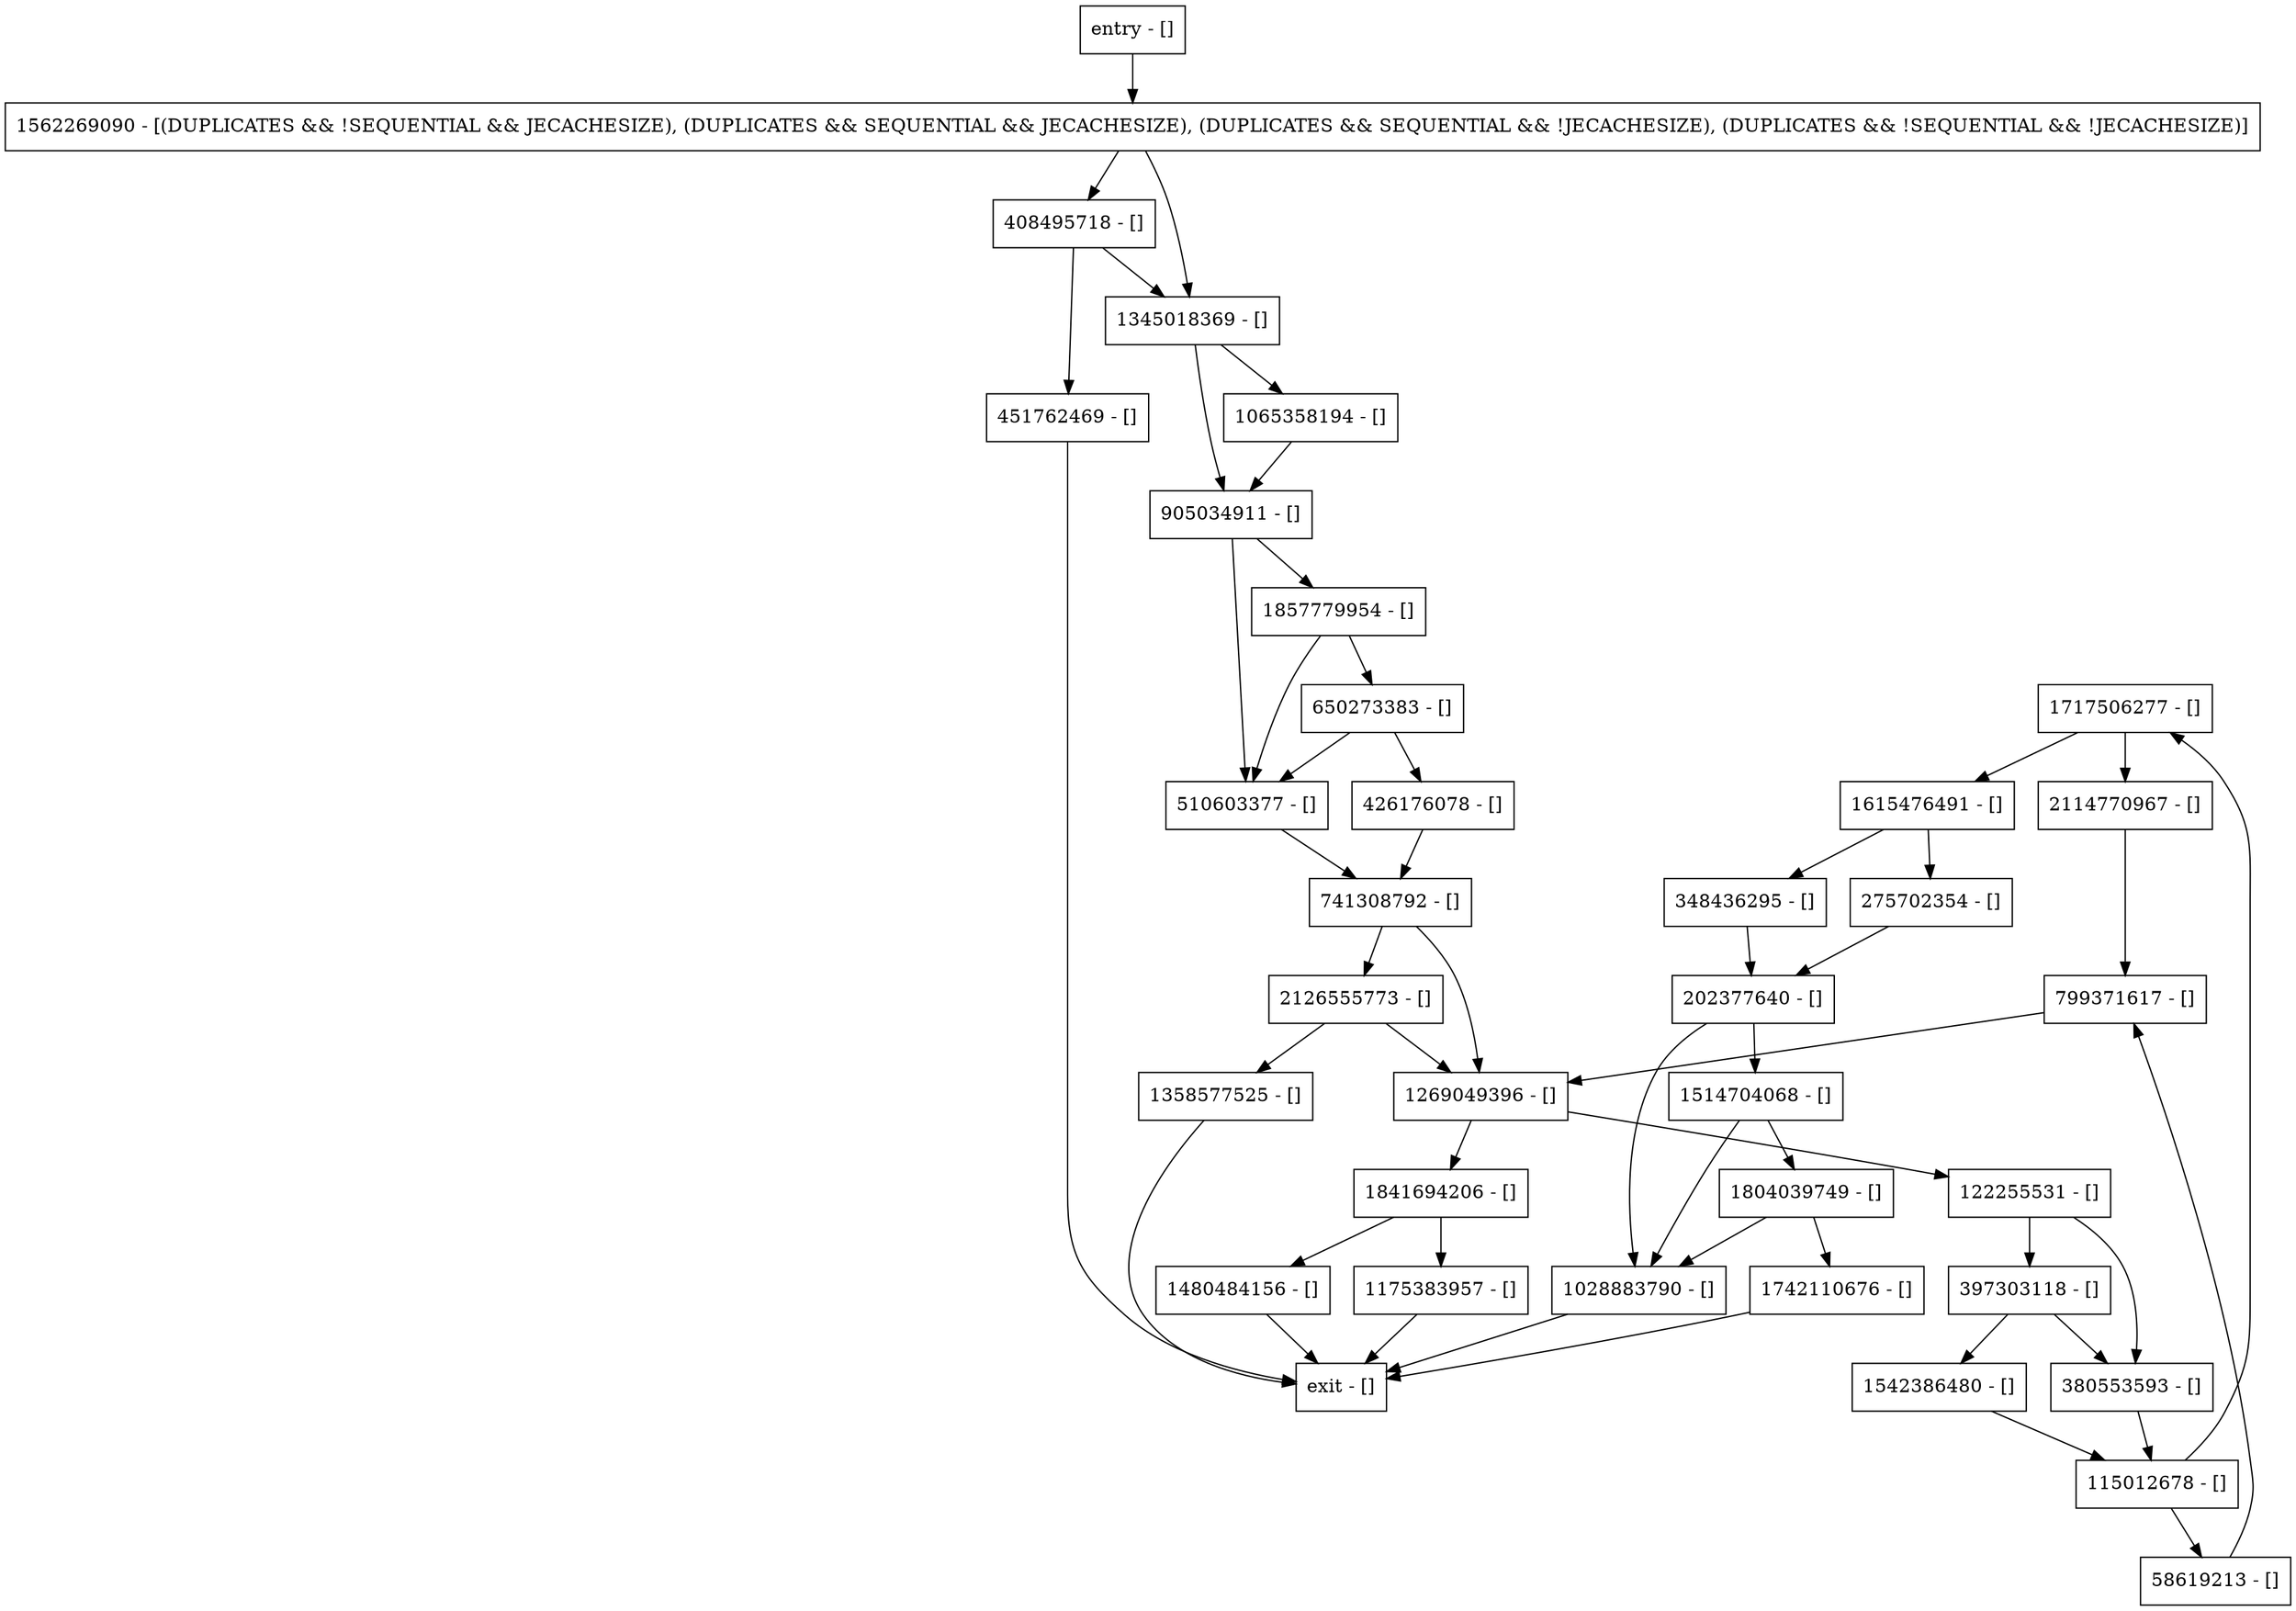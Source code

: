 digraph findEntry {
node [shape=record];
1717506277 [label="1717506277 - []"];
1562269090 [label="1562269090 - [(DUPLICATES && !SEQUENTIAL && JECACHESIZE), (DUPLICATES && SEQUENTIAL && JECACHESIZE), (DUPLICATES && SEQUENTIAL && !JECACHESIZE), (DUPLICATES && !SEQUENTIAL && !JECACHESIZE)]"];
1804039749 [label="1804039749 - []"];
380553593 [label="380553593 - []"];
202377640 [label="202377640 - []"];
905034911 [label="905034911 - []"];
2114770967 [label="2114770967 - []"];
397303118 [label="397303118 - []"];
1175383957 [label="1175383957 - []"];
1065358194 [label="1065358194 - []"];
1269049396 [label="1269049396 - []"];
2126555773 [label="2126555773 - []"];
122255531 [label="122255531 - []"];
426176078 [label="426176078 - []"];
1028883790 [label="1028883790 - []"];
650273383 [label="650273383 - []"];
1841694206 [label="1841694206 - []"];
1542386480 [label="1542386480 - []"];
510603377 [label="510603377 - []"];
741308792 [label="741308792 - []"];
348436295 [label="348436295 - []"];
1345018369 [label="1345018369 - []"];
1857779954 [label="1857779954 - []"];
1514704068 [label="1514704068 - []"];
entry [label="entry - []"];
exit [label="exit - []"];
115012678 [label="115012678 - []"];
1742110676 [label="1742110676 - []"];
451762469 [label="451762469 - []"];
1358577525 [label="1358577525 - []"];
275702354 [label="275702354 - []"];
1480484156 [label="1480484156 - []"];
58619213 [label="58619213 - []"];
799371617 [label="799371617 - []"];
1615476491 [label="1615476491 - []"];
408495718 [label="408495718 - []"];
entry;
exit;
1717506277 -> 2114770967;
1717506277 -> 1615476491;
1562269090 -> 408495718;
1562269090 -> 1345018369;
1804039749 -> 1742110676;
1804039749 -> 1028883790;
380553593 -> 115012678;
202377640 -> 1514704068;
202377640 -> 1028883790;
905034911 -> 1857779954;
905034911 -> 510603377;
2114770967 -> 799371617;
397303118 -> 380553593;
397303118 -> 1542386480;
1175383957 -> exit;
1065358194 -> 905034911;
1269049396 -> 122255531;
1269049396 -> 1841694206;
2126555773 -> 1269049396;
2126555773 -> 1358577525;
122255531 -> 380553593;
122255531 -> 397303118;
426176078 -> 741308792;
1028883790 -> exit;
650273383 -> 426176078;
650273383 -> 510603377;
1841694206 -> 1480484156;
1841694206 -> 1175383957;
1542386480 -> 115012678;
510603377 -> 741308792;
741308792 -> 1269049396;
741308792 -> 2126555773;
348436295 -> 202377640;
1345018369 -> 905034911;
1345018369 -> 1065358194;
1857779954 -> 650273383;
1857779954 -> 510603377;
1514704068 -> 1804039749;
1514704068 -> 1028883790;
entry -> 1562269090;
115012678 -> 1717506277;
115012678 -> 58619213;
1742110676 -> exit;
451762469 -> exit;
1358577525 -> exit;
275702354 -> 202377640;
1480484156 -> exit;
58619213 -> 799371617;
799371617 -> 1269049396;
1615476491 -> 275702354;
1615476491 -> 348436295;
408495718 -> 451762469;
408495718 -> 1345018369;
}
